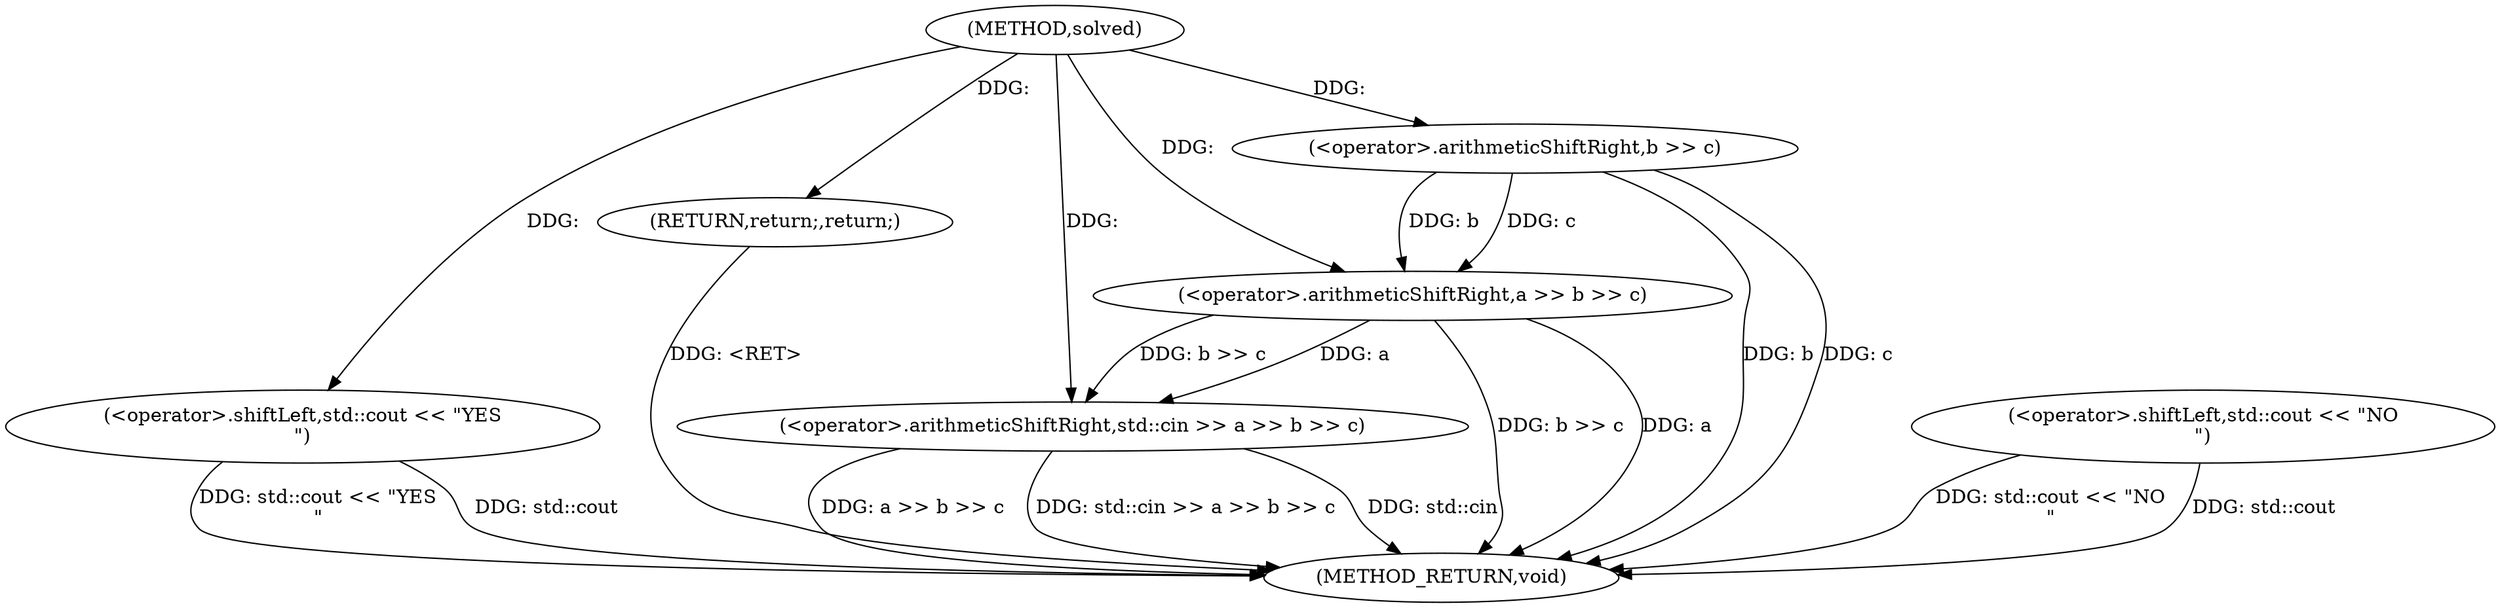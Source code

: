 digraph "solved" {  
"1000102" [label = "(METHOD,solved)" ]
"1000129" [label = "(METHOD_RETURN,void)" ]
"1000104" [label = "(<operator>.arithmeticShiftRight,std::cin >> a >> b >> c)" ]
"1000126" [label = "(<operator>.shiftLeft,std::cout << \"NO\n\")" ]
"1000112" [label = "(<operator>.shiftLeft,std::cout << \"YES\n\")" ]
"1000115" [label = "(RETURN,return;,return;)" ]
"1000106" [label = "(<operator>.arithmeticShiftRight,a >> b >> c)" ]
"1000108" [label = "(<operator>.arithmeticShiftRight,b >> c)" ]
  "1000108" -> "1000129"  [ label = "DDG: b"] 
  "1000106" -> "1000129"  [ label = "DDG: b >> c"] 
  "1000104" -> "1000129"  [ label = "DDG: a >> b >> c"] 
  "1000104" -> "1000129"  [ label = "DDG: std::cin >> a >> b >> c"] 
  "1000112" -> "1000129"  [ label = "DDG: std::cout"] 
  "1000112" -> "1000129"  [ label = "DDG: std::cout << \"YES\n\""] 
  "1000126" -> "1000129"  [ label = "DDG: std::cout << \"NO\n\""] 
  "1000126" -> "1000129"  [ label = "DDG: std::cout"] 
  "1000115" -> "1000129"  [ label = "DDG: <RET>"] 
  "1000108" -> "1000129"  [ label = "DDG: c"] 
  "1000106" -> "1000129"  [ label = "DDG: a"] 
  "1000104" -> "1000129"  [ label = "DDG: std::cin"] 
  "1000102" -> "1000104"  [ label = "DDG: "] 
  "1000106" -> "1000104"  [ label = "DDG: a"] 
  "1000106" -> "1000104"  [ label = "DDG: b >> c"] 
  "1000102" -> "1000115"  [ label = "DDG: "] 
  "1000102" -> "1000106"  [ label = "DDG: "] 
  "1000108" -> "1000106"  [ label = "DDG: c"] 
  "1000108" -> "1000106"  [ label = "DDG: b"] 
  "1000102" -> "1000112"  [ label = "DDG: "] 
  "1000102" -> "1000108"  [ label = "DDG: "] 
}
